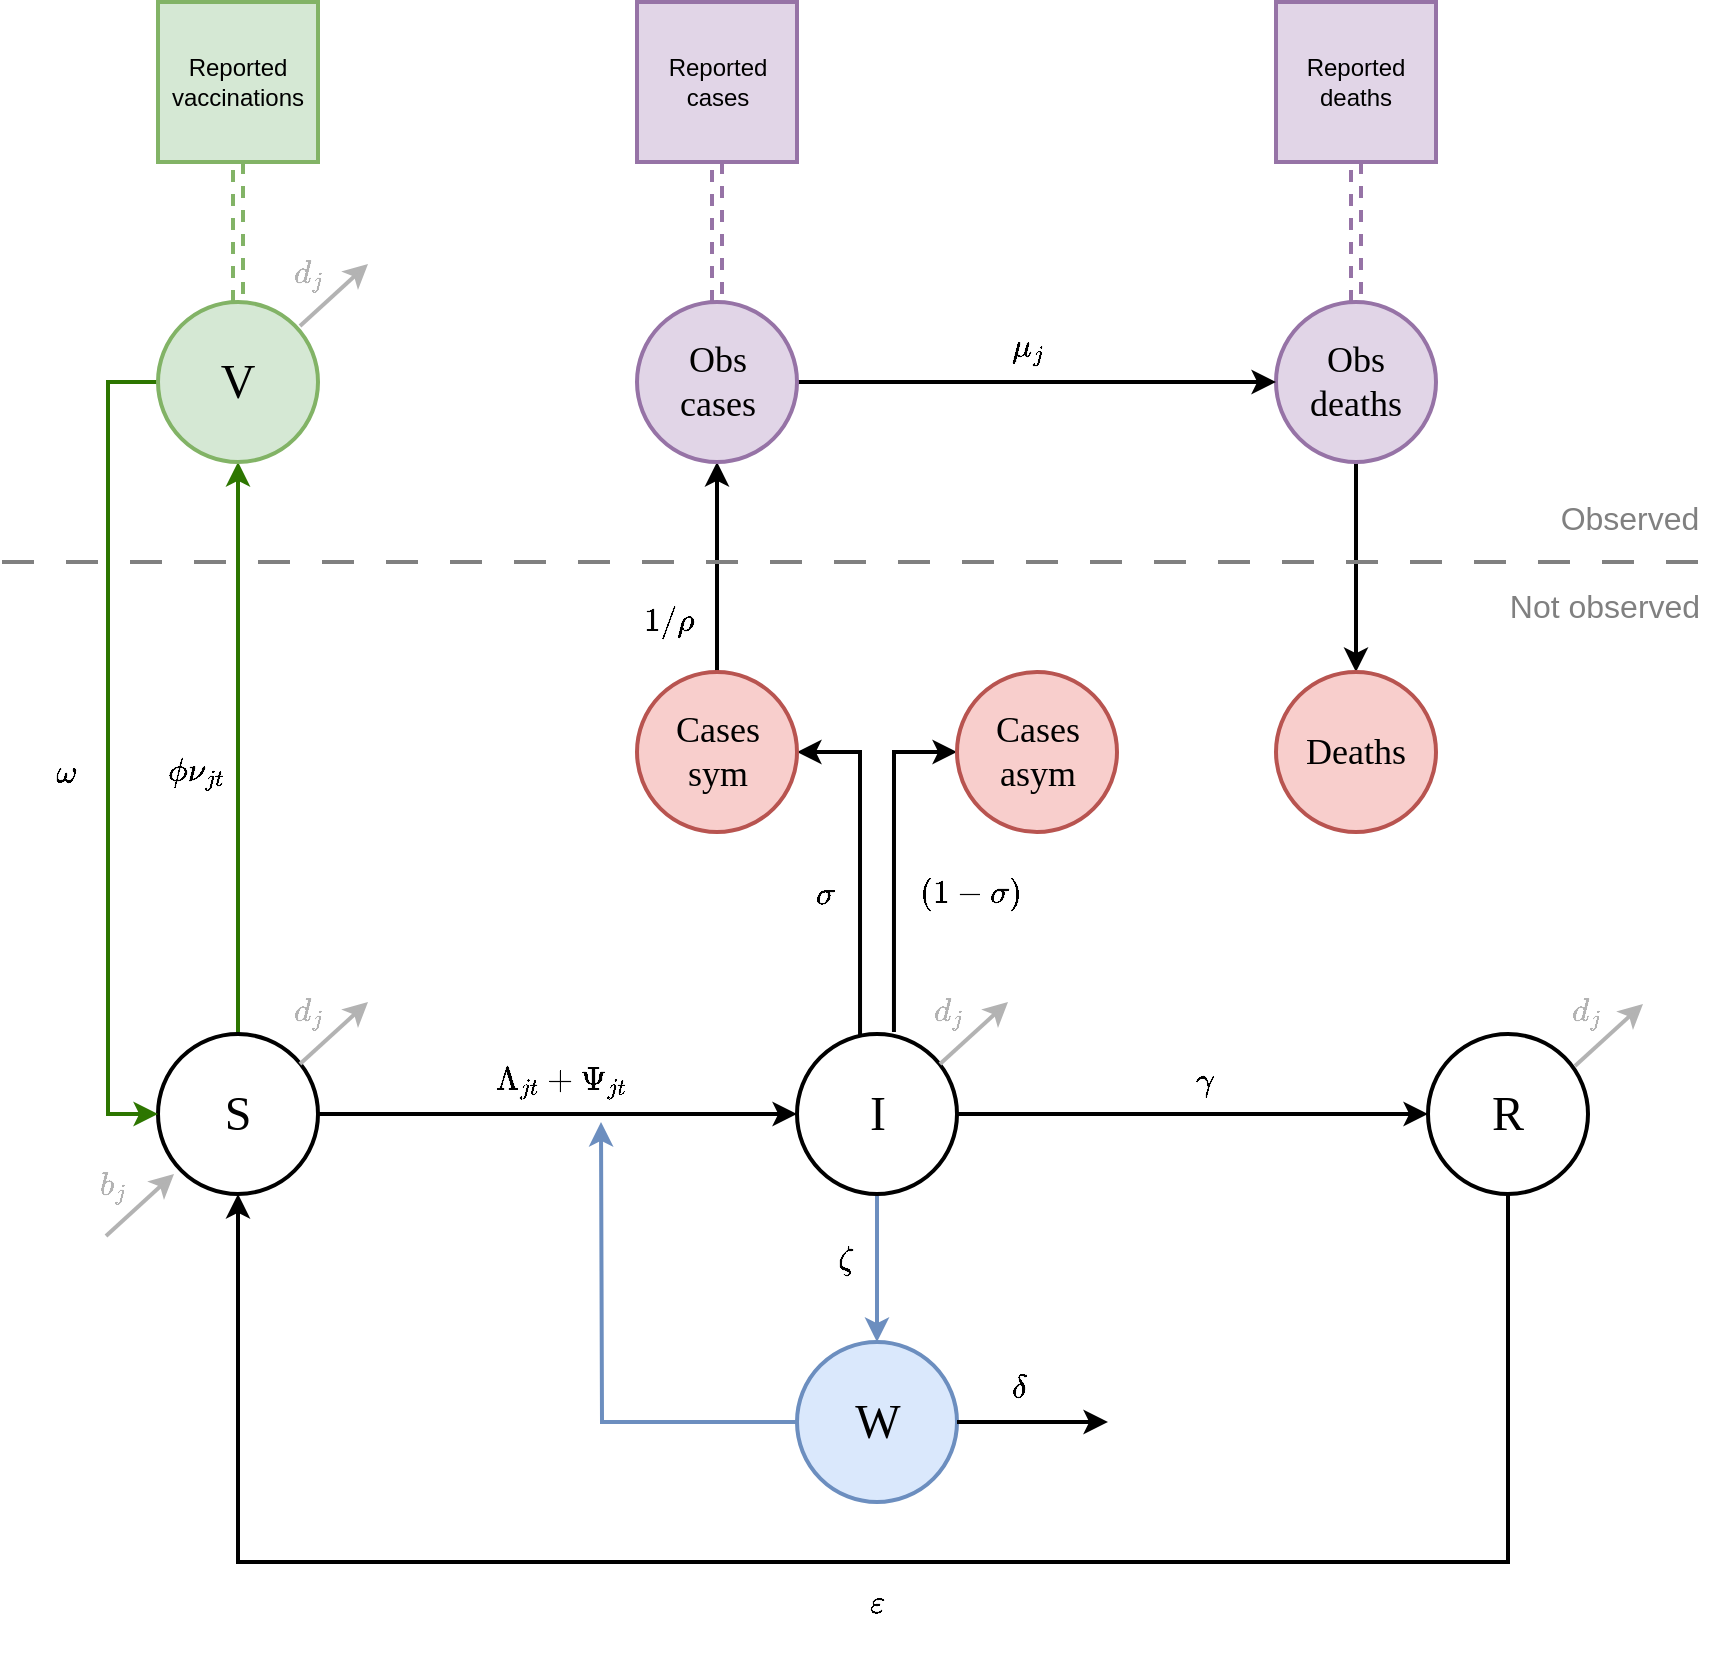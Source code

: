 <mxfile version="24.7.5">
  <diagram name="Page-1" id="SHD7UDlB_XUJz2UPsoch">
    <mxGraphModel dx="1114" dy="-7922" grid="1" gridSize="10" guides="1" tooltips="1" connect="1" arrows="1" fold="1" page="1" pageScale="1" pageWidth="850" pageHeight="1100" background="#FFFFFF" math="1" shadow="0">
      <root>
        <mxCell id="0" />
        <mxCell id="1" parent="0" />
        <mxCell id="KVR7Yg019UcxZeirtHPp-1" style="edgeStyle=orthogonalEdgeStyle;rounded=0;orthogonalLoop=1;jettySize=auto;html=1;entryX=0.5;entryY=1;entryDx=0;entryDy=0;fillColor=#60a917;strokeColor=#2D7600;strokeWidth=2;" parent="1" source="KVR7Yg019UcxZeirtHPp-2" target="KVR7Yg019UcxZeirtHPp-6" edge="1">
          <mxGeometry relative="1" as="geometry" />
        </mxCell>
        <mxCell id="KVR7Yg019UcxZeirtHPp-2" value="S" style="ellipse;whiteSpace=wrap;html=1;aspect=fixed;fontSize=24;fontFamily=Verdana;fillColor=#FFFFFF;strokeColor=#000000;fontColor=#000000;strokeWidth=2;" parent="1" vertex="1">
          <mxGeometry x="625" y="9326" width="80" height="80" as="geometry" />
        </mxCell>
        <mxCell id="KVR7Yg019UcxZeirtHPp-3" style="edgeStyle=orthogonalEdgeStyle;rounded=0;orthogonalLoop=1;jettySize=auto;html=1;exitX=1;exitY=0.5;exitDx=0;exitDy=0;strokeColor=#000000;strokeWidth=2;" parent="1" source="KVR7Yg019UcxZeirtHPp-2" target="KVR7Yg019UcxZeirtHPp-10" edge="1">
          <mxGeometry relative="1" as="geometry">
            <mxPoint x="931" y="9366" as="sourcePoint" />
          </mxGeometry>
        </mxCell>
        <mxCell id="KVR7Yg019UcxZeirtHPp-55" style="edgeStyle=orthogonalEdgeStyle;rounded=0;orthogonalLoop=1;jettySize=auto;html=1;exitX=0.5;exitY=0;exitDx=0;exitDy=0;entryX=0.5;entryY=1;entryDx=0;entryDy=0;shape=link;fillColor=#d5e8d4;strokeColor=#82b366;dashed=1;strokeWidth=2;" parent="1" source="KVR7Yg019UcxZeirtHPp-6" target="KVR7Yg019UcxZeirtHPp-54" edge="1">
          <mxGeometry relative="1" as="geometry" />
        </mxCell>
        <mxCell id="bNNJtNpSl1nT1dMzgXRB-13" style="edgeStyle=orthogonalEdgeStyle;rounded=0;orthogonalLoop=1;jettySize=auto;html=1;exitX=0;exitY=0.5;exitDx=0;exitDy=0;entryX=0;entryY=0.5;entryDx=0;entryDy=0;fillColor=#60a917;strokeColor=#2D7600;strokeWidth=2;" parent="1" source="KVR7Yg019UcxZeirtHPp-6" target="KVR7Yg019UcxZeirtHPp-2" edge="1">
          <mxGeometry relative="1" as="geometry">
            <Array as="points">
              <mxPoint x="600" y="9000" />
              <mxPoint x="600" y="9366" />
            </Array>
          </mxGeometry>
        </mxCell>
        <mxCell id="KVR7Yg019UcxZeirtHPp-6" value="V" style="ellipse;whiteSpace=wrap;html=1;aspect=fixed;fontSize=24;fontFamily=Verdana;fillColor=#d5e8d4;strokeColor=#82b366;strokeWidth=2;fontColor=#000000;" parent="1" vertex="1">
          <mxGeometry x="625" y="8960" width="80" height="80" as="geometry" />
        </mxCell>
        <mxCell id="KVR7Yg019UcxZeirtHPp-7" style="edgeStyle=orthogonalEdgeStyle;rounded=0;orthogonalLoop=1;jettySize=auto;html=1;entryX=0;entryY=0.5;entryDx=0;entryDy=0;strokeColor=#000000;strokeWidth=2;" parent="1" source="KVR7Yg019UcxZeirtHPp-10" target="KVR7Yg019UcxZeirtHPp-12" edge="1">
          <mxGeometry relative="1" as="geometry" />
        </mxCell>
        <mxCell id="p4bKfNp1hoSLx_ZoEvIt-3" style="edgeStyle=orthogonalEdgeStyle;rounded=0;orthogonalLoop=1;jettySize=auto;html=1;exitX=0.5;exitY=1;exitDx=0;exitDy=0;entryX=0.5;entryY=0;entryDx=0;entryDy=0;fillColor=#dae8fc;strokeColor=#6c8ebf;strokeWidth=2;" parent="1" source="KVR7Yg019UcxZeirtHPp-10" target="KVR7Yg019UcxZeirtHPp-14" edge="1">
          <mxGeometry relative="1" as="geometry" />
        </mxCell>
        <mxCell id="bNNJtNpSl1nT1dMzgXRB-3" style="edgeStyle=orthogonalEdgeStyle;rounded=0;orthogonalLoop=1;jettySize=auto;html=1;exitX=0.394;exitY=0.025;exitDx=0;exitDy=0;entryX=1;entryY=0.5;entryDx=0;entryDy=0;exitPerimeter=0;strokeWidth=2;strokeColor=#000000;" parent="1" source="KVR7Yg019UcxZeirtHPp-10" target="KVR7Yg019UcxZeirtHPp-35" edge="1">
          <mxGeometry relative="1" as="geometry" />
        </mxCell>
        <mxCell id="bNNJtNpSl1nT1dMzgXRB-4" style="edgeStyle=orthogonalEdgeStyle;rounded=0;orthogonalLoop=1;jettySize=auto;html=1;exitX=0.606;exitY=-0.012;exitDx=0;exitDy=0;entryX=0;entryY=0.5;entryDx=0;entryDy=0;exitPerimeter=0;strokeWidth=2;strokeColor=#000000;" parent="1" source="KVR7Yg019UcxZeirtHPp-10" target="KVR7Yg019UcxZeirtHPp-40" edge="1">
          <mxGeometry relative="1" as="geometry" />
        </mxCell>
        <mxCell id="KVR7Yg019UcxZeirtHPp-10" value="I" style="ellipse;whiteSpace=wrap;html=1;aspect=fixed;fontSize=24;fontFamily=Verdana;fillColor=#FFFFFF;strokeColor=#000000;fontColor=#000000;strokeWidth=2;" parent="1" vertex="1">
          <mxGeometry x="944.5" y="9326" width="80" height="80" as="geometry" />
        </mxCell>
        <mxCell id="KVR7Yg019UcxZeirtHPp-11" style="edgeStyle=orthogonalEdgeStyle;rounded=0;orthogonalLoop=1;jettySize=auto;html=1;exitX=0.5;exitY=1;exitDx=0;exitDy=0;entryX=0.5;entryY=1;entryDx=0;entryDy=0;strokeColor=#000000;strokeWidth=2;" parent="1" source="KVR7Yg019UcxZeirtHPp-12" target="KVR7Yg019UcxZeirtHPp-2" edge="1">
          <mxGeometry relative="1" as="geometry">
            <Array as="points">
              <mxPoint x="1300" y="9590" />
              <mxPoint x="665" y="9590" />
            </Array>
          </mxGeometry>
        </mxCell>
        <mxCell id="KVR7Yg019UcxZeirtHPp-12" value="R" style="ellipse;whiteSpace=wrap;html=1;aspect=fixed;fontSize=24;fontFamily=Verdana;fillColor=#FFFFFF;strokeColor=#000000;fontColor=#000000;strokeWidth=2;" parent="1" vertex="1">
          <mxGeometry x="1260" y="9326" width="80" height="80" as="geometry" />
        </mxCell>
        <mxCell id="KVR7Yg019UcxZeirtHPp-13" style="edgeStyle=orthogonalEdgeStyle;rounded=0;orthogonalLoop=1;jettySize=auto;html=1;fillColor=#dae8fc;strokeColor=#6c8ebf;exitX=0;exitY=0.5;exitDx=0;exitDy=0;strokeWidth=2;" parent="1" source="KVR7Yg019UcxZeirtHPp-14" edge="1">
          <mxGeometry relative="1" as="geometry">
            <mxPoint x="846.5" y="9370" as="targetPoint" />
            <mxPoint x="1109.5" y="9465" as="sourcePoint" />
          </mxGeometry>
        </mxCell>
        <mxCell id="KVR7Yg019UcxZeirtHPp-14" value="W" style="ellipse;whiteSpace=wrap;html=1;aspect=fixed;fontSize=24;fontFamily=Verdana;fillColor=#dae8fc;strokeColor=#6c8ebf;strokeWidth=2;fontColor=#000000;" parent="1" vertex="1">
          <mxGeometry x="944.5" y="9480" width="80" height="80" as="geometry" />
        </mxCell>
        <mxCell id="KVR7Yg019UcxZeirtHPp-15" style="edgeStyle=orthogonalEdgeStyle;rounded=0;orthogonalLoop=1;jettySize=auto;html=1;exitX=0.5;exitY=0;exitDx=0;exitDy=0;entryX=0.5;entryY=1;entryDx=0;entryDy=0;shape=link;dashed=1;fillColor=#e1d5e7;strokeColor=#9673a6;strokeWidth=2;" parent="1" source="KVR7Yg019UcxZeirtHPp-16" target="KVR7Yg019UcxZeirtHPp-37" edge="1">
          <mxGeometry relative="1" as="geometry" />
        </mxCell>
        <mxCell id="bNNJtNpSl1nT1dMzgXRB-9" style="edgeStyle=orthogonalEdgeStyle;rounded=0;orthogonalLoop=1;jettySize=auto;html=1;exitX=0.5;exitY=1;exitDx=0;exitDy=0;strokeWidth=2;strokeColor=#000000;entryX=0.5;entryY=0;entryDx=0;entryDy=0;" parent="1" source="KVR7Yg019UcxZeirtHPp-16" target="bNNJtNpSl1nT1dMzgXRB-7" edge="1">
          <mxGeometry relative="1" as="geometry">
            <mxPoint x="1224" y="9140" as="targetPoint" />
          </mxGeometry>
        </mxCell>
        <mxCell id="KVR7Yg019UcxZeirtHPp-16" value="Obs&lt;div style=&quot;font-size: 18px;&quot;&gt;deaths&lt;/div&gt;" style="ellipse;whiteSpace=wrap;html=1;aspect=fixed;fontSize=18;fontFamily=Verdana;fillColor=#e1d5e7;strokeColor=#9673a6;strokeWidth=2;fontColor=#000000;" parent="1" vertex="1">
          <mxGeometry x="1184" y="8960" width="80" height="80" as="geometry" />
        </mxCell>
        <mxCell id="KVR7Yg019UcxZeirtHPp-17" value="$$ \mu_j $$" style="text;html=1;align=center;verticalAlign=middle;whiteSpace=wrap;rounded=0;rotation=0;fontSize=16;fontFamily=Verdana;fontColor=#000000;strokeWidth=2;" parent="1" vertex="1">
          <mxGeometry x="1050" y="8967" width="20" height="30" as="geometry" />
        </mxCell>
        <mxCell id="KVR7Yg019UcxZeirtHPp-18" value="$$ \phi\nu_{jt} $$" style="text;html=1;align=center;verticalAlign=middle;whiteSpace=wrap;rounded=0;rotation=0;fontSize=16;fontFamily=Verdana;fontColor=#000000;strokeWidth=2;" parent="1" vertex="1">
          <mxGeometry x="625" y="9179" width="39" height="30" as="geometry" />
        </mxCell>
        <mxCell id="KVR7Yg019UcxZeirtHPp-19" value="$$\Lambda_{jt} + \Psi_{jt} $$" style="text;html=1;align=center;verticalAlign=middle;whiteSpace=wrap;rounded=0;rotation=0;fontSize=16;fontFamily=Verdana;fontColor=#000000;strokeWidth=2;" parent="1" vertex="1">
          <mxGeometry x="779.5" y="9333" width="94" height="30" as="geometry" />
        </mxCell>
        <mxCell id="KVR7Yg019UcxZeirtHPp-21" value="$$ \gamma $$" style="text;html=1;align=center;verticalAlign=middle;whiteSpace=wrap;rounded=0;rotation=0;fontSize=16;fontFamily=Verdana;fontColor=#000000;strokeWidth=2;" parent="1" vertex="1">
          <mxGeometry x="1114" y="9333" width="70" height="30" as="geometry" />
        </mxCell>
        <mxCell id="KVR7Yg019UcxZeirtHPp-22" value="$$ \omega $$" style="text;html=1;align=center;verticalAlign=middle;whiteSpace=wrap;rounded=0;rotation=0;fontSize=16;fontFamily=Verdana;fontColor=#000000;strokeWidth=2;" parent="1" vertex="1">
          <mxGeometry x="560" y="9179" width="39" height="30" as="geometry" />
        </mxCell>
        <mxCell id="KVR7Yg019UcxZeirtHPp-23" value="$$ \varepsilon $$" style="text;html=1;align=center;verticalAlign=middle;whiteSpace=wrap;rounded=0;rotation=0;fontSize=16;fontFamily=Verdana;fontColor=#000000;strokeWidth=2;" parent="1" vertex="1">
          <mxGeometry x="965" y="9595" width="39" height="30" as="geometry" />
        </mxCell>
        <mxCell id="KVR7Yg019UcxZeirtHPp-26" value="$$ d_j $$" style="text;html=1;align=center;verticalAlign=middle;whiteSpace=wrap;rounded=0;rotation=0;fontSize=16;fontFamily=Verdana;fillColor=none;fontColor=#B3B3B3;strokeColor=none;strokeWidth=2;" parent="1" vertex="1">
          <mxGeometry x="690" y="9299" width="20" height="30" as="geometry" />
        </mxCell>
        <mxCell id="KVR7Yg019UcxZeirtHPp-27" value="" style="endArrow=classic;html=1;rounded=0;fillColor=#f5f5f5;strokeColor=#B3B3B3;strokeWidth=2;" parent="1" edge="1">
          <mxGeometry width="50" height="50" relative="1" as="geometry">
            <mxPoint x="696" y="9341" as="sourcePoint" />
            <mxPoint x="730" y="9310" as="targetPoint" />
          </mxGeometry>
        </mxCell>
        <mxCell id="KVR7Yg019UcxZeirtHPp-33" style="edgeStyle=orthogonalEdgeStyle;rounded=0;orthogonalLoop=1;jettySize=auto;html=1;exitX=0.5;exitY=0;exitDx=0;exitDy=0;entryX=0.5;entryY=1;entryDx=0;entryDy=0;strokeColor=#000000;strokeWidth=2;" parent="1" source="KVR7Yg019UcxZeirtHPp-35" target="KVR7Yg019UcxZeirtHPp-43" edge="1">
          <mxGeometry relative="1" as="geometry" />
        </mxCell>
        <mxCell id="KVR7Yg019UcxZeirtHPp-35" value="&lt;div style=&quot;font-size: 18px;&quot;&gt;Cases&lt;/div&gt;&lt;div style=&quot;font-size: 18px;&quot;&gt;sym&lt;/div&gt;" style="ellipse;whiteSpace=wrap;html=1;aspect=fixed;fontSize=18;fontFamily=Verdana;fillColor=#f8cecc;strokeColor=#b85450;strokeWidth=2;fontColor=#000000;" parent="1" vertex="1">
          <mxGeometry x="864.5" y="9145" width="80" height="80" as="geometry" />
        </mxCell>
        <mxCell id="KVR7Yg019UcxZeirtHPp-36" value="Reported cases" style="whiteSpace=wrap;html=1;aspect=fixed;fillColor=#e1d5e7;strokeColor=#9673a6;strokeWidth=2;fontColor=#000000;" parent="1" vertex="1">
          <mxGeometry x="864.5" y="8810" width="80" height="80" as="geometry" />
        </mxCell>
        <mxCell id="KVR7Yg019UcxZeirtHPp-37" value="Reported deaths" style="whiteSpace=wrap;html=1;aspect=fixed;fillColor=#e1d5e7;strokeColor=#9673a6;strokeWidth=2;fontColor=#000000;" parent="1" vertex="1">
          <mxGeometry x="1184" y="8810" width="80" height="80" as="geometry" />
        </mxCell>
        <mxCell id="KVR7Yg019UcxZeirtHPp-38" value="$$ \sigma $$" style="text;html=1;align=center;verticalAlign=middle;whiteSpace=wrap;rounded=0;rotation=0;fontSize=16;fontFamily=Verdana;fontColor=#000000;strokeWidth=2;" parent="1" vertex="1">
          <mxGeometry x="948.5" y="9240" width="20" height="30" as="geometry" />
        </mxCell>
        <mxCell id="KVR7Yg019UcxZeirtHPp-40" value="&lt;div style=&quot;font-size: 18px;&quot;&gt;Cases&lt;/div&gt;&lt;div style=&quot;font-size: 18px;&quot;&gt;asym&lt;/div&gt;" style="ellipse;whiteSpace=wrap;html=1;aspect=fixed;fontSize=18;fontFamily=Verdana;fillColor=#f8cecc;strokeColor=#b85450;strokeWidth=2;fontColor=#000000;" parent="1" vertex="1">
          <mxGeometry x="1024.5" y="9145" width="80" height="80" as="geometry" />
        </mxCell>
        <mxCell id="KVR7Yg019UcxZeirtHPp-41" value="$$ (1-\sigma) $$" style="text;html=1;align=center;verticalAlign=middle;whiteSpace=wrap;rounded=0;rotation=0;fontSize=16;fontFamily=Verdana;fontColor=#000000;strokeWidth=2;" parent="1" vertex="1">
          <mxGeometry x="1012.5" y="9240" width="37" height="30" as="geometry" />
        </mxCell>
        <mxCell id="KVR7Yg019UcxZeirtHPp-42" style="edgeStyle=orthogonalEdgeStyle;rounded=0;orthogonalLoop=1;jettySize=auto;html=1;exitX=0.5;exitY=0;exitDx=0;exitDy=0;entryX=0.5;entryY=1;entryDx=0;entryDy=0;shape=link;dashed=1;fillColor=#e1d5e7;strokeColor=#9673a6;strokeWidth=2;" parent="1" source="KVR7Yg019UcxZeirtHPp-43" target="KVR7Yg019UcxZeirtHPp-36" edge="1">
          <mxGeometry relative="1" as="geometry" />
        </mxCell>
        <mxCell id="bNNJtNpSl1nT1dMzgXRB-8" style="edgeStyle=orthogonalEdgeStyle;rounded=0;orthogonalLoop=1;jettySize=auto;html=1;exitX=1;exitY=0.5;exitDx=0;exitDy=0;strokeWidth=2;strokeColor=#000000;" parent="1" source="KVR7Yg019UcxZeirtHPp-43" target="KVR7Yg019UcxZeirtHPp-16" edge="1">
          <mxGeometry relative="1" as="geometry" />
        </mxCell>
        <mxCell id="KVR7Yg019UcxZeirtHPp-43" value="Obs&lt;div style=&quot;font-size: 18px;&quot;&gt;cases&lt;/div&gt;" style="ellipse;whiteSpace=wrap;html=1;aspect=fixed;fontSize=18;fontFamily=Verdana;fillColor=#e1d5e7;strokeColor=#9673a6;strokeWidth=2;fontColor=#000000;" parent="1" vertex="1">
          <mxGeometry x="864.5" y="8960" width="80" height="80" as="geometry" />
        </mxCell>
        <mxCell id="KVR7Yg019UcxZeirtHPp-44" value="$$ 1/\rho $$" style="text;html=1;align=center;verticalAlign=middle;whiteSpace=wrap;rounded=0;rotation=0;fontSize=16;fontFamily=Verdana;fontColor=#000000;strokeWidth=2;" parent="1" vertex="1">
          <mxGeometry x="871" y="9104" width="20" height="30" as="geometry" />
        </mxCell>
        <mxCell id="KVR7Yg019UcxZeirtHPp-45" style="edgeStyle=orthogonalEdgeStyle;rounded=0;orthogonalLoop=1;jettySize=auto;html=1;shape=link;dashed=1;strokeColor=none;strokeWidth=2;" parent="1" edge="1">
          <mxGeometry relative="1" as="geometry">
            <mxPoint x="986.25" y="9059" as="targetPoint" />
            <mxPoint x="986.25" y="9159" as="sourcePoint" />
          </mxGeometry>
        </mxCell>
        <mxCell id="KVR7Yg019UcxZeirtHPp-46" value="" style="endArrow=none;dashed=1;html=1;rounded=0;strokeColor=#808080;dashPattern=8 8;fontColor=#808080;strokeWidth=2;" parent="1" edge="1">
          <mxGeometry width="50" height="50" relative="1" as="geometry">
            <mxPoint x="547" y="9090" as="sourcePoint" />
            <mxPoint x="1409" y="9090" as="targetPoint" />
          </mxGeometry>
        </mxCell>
        <UserObject label="Observed" placeholders="1" name="Variable" id="KVR7Yg019UcxZeirtHPp-47">
          <mxCell style="text;html=1;strokeColor=none;fillColor=none;align=center;verticalAlign=middle;whiteSpace=wrap;overflow=hidden;fontSize=16;fontColor=#808080;strokeWidth=2;" parent="1" vertex="1">
            <mxGeometry x="1321" y="9056" width="80" height="20" as="geometry" />
          </mxCell>
        </UserObject>
        <UserObject label="Not observed" placeholders="1" name="Variable" id="KVR7Yg019UcxZeirtHPp-48">
          <mxCell style="text;html=1;strokeColor=none;fillColor=none;align=center;verticalAlign=middle;whiteSpace=wrap;overflow=hidden;fontSize=16;fontColor=#808080;strokeWidth=2;" parent="1" vertex="1">
            <mxGeometry x="1291" y="9100" width="115" height="20" as="geometry" />
          </mxCell>
        </UserObject>
        <mxCell id="KVR7Yg019UcxZeirtHPp-54" value="Reported vaccinations" style="whiteSpace=wrap;html=1;aspect=fixed;fillColor=#d5e8d4;strokeColor=#82b366;strokeWidth=2;fontColor=#000000;" parent="1" vertex="1">
          <mxGeometry x="625" y="8810" width="80" height="80" as="geometry" />
        </mxCell>
        <mxCell id="p4bKfNp1hoSLx_ZoEvIt-4" value="$$ \zeta $$" style="text;html=1;align=center;verticalAlign=middle;whiteSpace=wrap;rounded=0;rotation=0;fontSize=16;fontFamily=Verdana;fillColor=none;fontColor=#000000;strokeColor=none;strokeWidth=2;" parent="1" vertex="1">
          <mxGeometry x="958.5" y="9423" width="20" height="30" as="geometry" />
        </mxCell>
        <mxCell id="dQhRyLhaFYCb4iO9fNfd-2" value="" style="endArrow=classic;html=1;rounded=0;fillColor=#f5f5f5;strokeColor=#000000;strokeWidth=2;exitX=1;exitY=0.5;exitDx=0;exitDy=0;" parent="1" source="KVR7Yg019UcxZeirtHPp-14" edge="1">
          <mxGeometry width="50" height="50" relative="1" as="geometry">
            <mxPoint x="1014.5" y="9545" as="sourcePoint" />
            <mxPoint x="1100" y="9520" as="targetPoint" />
          </mxGeometry>
        </mxCell>
        <mxCell id="dQhRyLhaFYCb4iO9fNfd-3" value="$$ \delta $$" style="text;html=1;align=center;verticalAlign=middle;whiteSpace=wrap;rounded=0;rotation=0;fontSize=16;fontFamily=Verdana;fontColor=#000000;strokeWidth=2;" parent="1" vertex="1">
          <mxGeometry x="1030" y="9487" width="51.5" height="30" as="geometry" />
        </mxCell>
        <mxCell id="bNNJtNpSl1nT1dMzgXRB-7" value="&lt;div style=&quot;font-size: 18px;&quot;&gt;Deaths&lt;/div&gt;" style="ellipse;whiteSpace=wrap;html=1;aspect=fixed;fontSize=18;fontFamily=Verdana;fillColor=#f8cecc;strokeColor=#b85450;strokeWidth=2;fontColor=#000000;" parent="1" vertex="1">
          <mxGeometry x="1184" y="9145" width="80" height="80" as="geometry" />
        </mxCell>
        <mxCell id="bNNJtNpSl1nT1dMzgXRB-14" value="$$b_j$$" style="text;html=1;align=center;verticalAlign=middle;whiteSpace=wrap;rounded=0;rotation=0;fontSize=16;fontFamily=Verdana;fillColor=none;fontColor=#B3B3B3;strokeColor=none;strokeWidth=2;" parent="1" vertex="1">
          <mxGeometry x="593" y="9386" width="20" height="30" as="geometry" />
        </mxCell>
        <mxCell id="bNNJtNpSl1nT1dMzgXRB-15" value="" style="endArrow=classic;html=1;rounded=0;fillColor=#f5f5f5;strokeColor=#B3B3B3;strokeWidth=2;" parent="1" edge="1">
          <mxGeometry width="50" height="50" relative="1" as="geometry">
            <mxPoint x="599" y="9427" as="sourcePoint" />
            <mxPoint x="633" y="9396" as="targetPoint" />
          </mxGeometry>
        </mxCell>
        <mxCell id="bNNJtNpSl1nT1dMzgXRB-16" value="$$ d_j $$" style="text;html=1;align=center;verticalAlign=middle;whiteSpace=wrap;rounded=0;rotation=0;fontSize=16;fontFamily=Verdana;fillColor=none;fontColor=#B3B3B3;strokeColor=none;strokeWidth=2;" parent="1" vertex="1">
          <mxGeometry x="690" y="8930" width="20" height="30" as="geometry" />
        </mxCell>
        <mxCell id="bNNJtNpSl1nT1dMzgXRB-17" value="" style="endArrow=classic;html=1;rounded=0;fillColor=#f5f5f5;strokeColor=#B3B3B3;strokeWidth=2;" parent="1" edge="1">
          <mxGeometry width="50" height="50" relative="1" as="geometry">
            <mxPoint x="696" y="8972" as="sourcePoint" />
            <mxPoint x="730" y="8941" as="targetPoint" />
          </mxGeometry>
        </mxCell>
        <mxCell id="bNNJtNpSl1nT1dMzgXRB-18" value="$$ d_j $$" style="text;html=1;align=center;verticalAlign=middle;whiteSpace=wrap;rounded=0;rotation=0;fontSize=16;fontFamily=Verdana;fillColor=none;fontColor=#B3B3B3;strokeColor=none;strokeWidth=2;" parent="1" vertex="1">
          <mxGeometry x="1010" y="9299" width="20" height="30" as="geometry" />
        </mxCell>
        <mxCell id="bNNJtNpSl1nT1dMzgXRB-19" value="" style="endArrow=classic;html=1;rounded=0;fillColor=#f5f5f5;strokeColor=#B3B3B3;strokeWidth=2;" parent="1" edge="1">
          <mxGeometry width="50" height="50" relative="1" as="geometry">
            <mxPoint x="1016" y="9341" as="sourcePoint" />
            <mxPoint x="1050" y="9310" as="targetPoint" />
          </mxGeometry>
        </mxCell>
        <mxCell id="bNNJtNpSl1nT1dMzgXRB-21" value="$$ d_j $$" style="text;html=1;align=center;verticalAlign=middle;whiteSpace=wrap;rounded=0;rotation=0;fontSize=16;fontFamily=Verdana;fillColor=none;fontColor=#B3B3B3;strokeColor=none;strokeWidth=2;" parent="1" vertex="1">
          <mxGeometry x="1328.5" y="9299" width="20" height="30" as="geometry" />
        </mxCell>
        <mxCell id="bNNJtNpSl1nT1dMzgXRB-22" value="" style="endArrow=classic;html=1;rounded=0;fillColor=#f5f5f5;strokeColor=#B3B3B3;strokeWidth=2;" parent="1" edge="1">
          <mxGeometry width="50" height="50" relative="1" as="geometry">
            <mxPoint x="1333.5" y="9342" as="sourcePoint" />
            <mxPoint x="1367.5" y="9311" as="targetPoint" />
          </mxGeometry>
        </mxCell>
      </root>
    </mxGraphModel>
  </diagram>
</mxfile>
